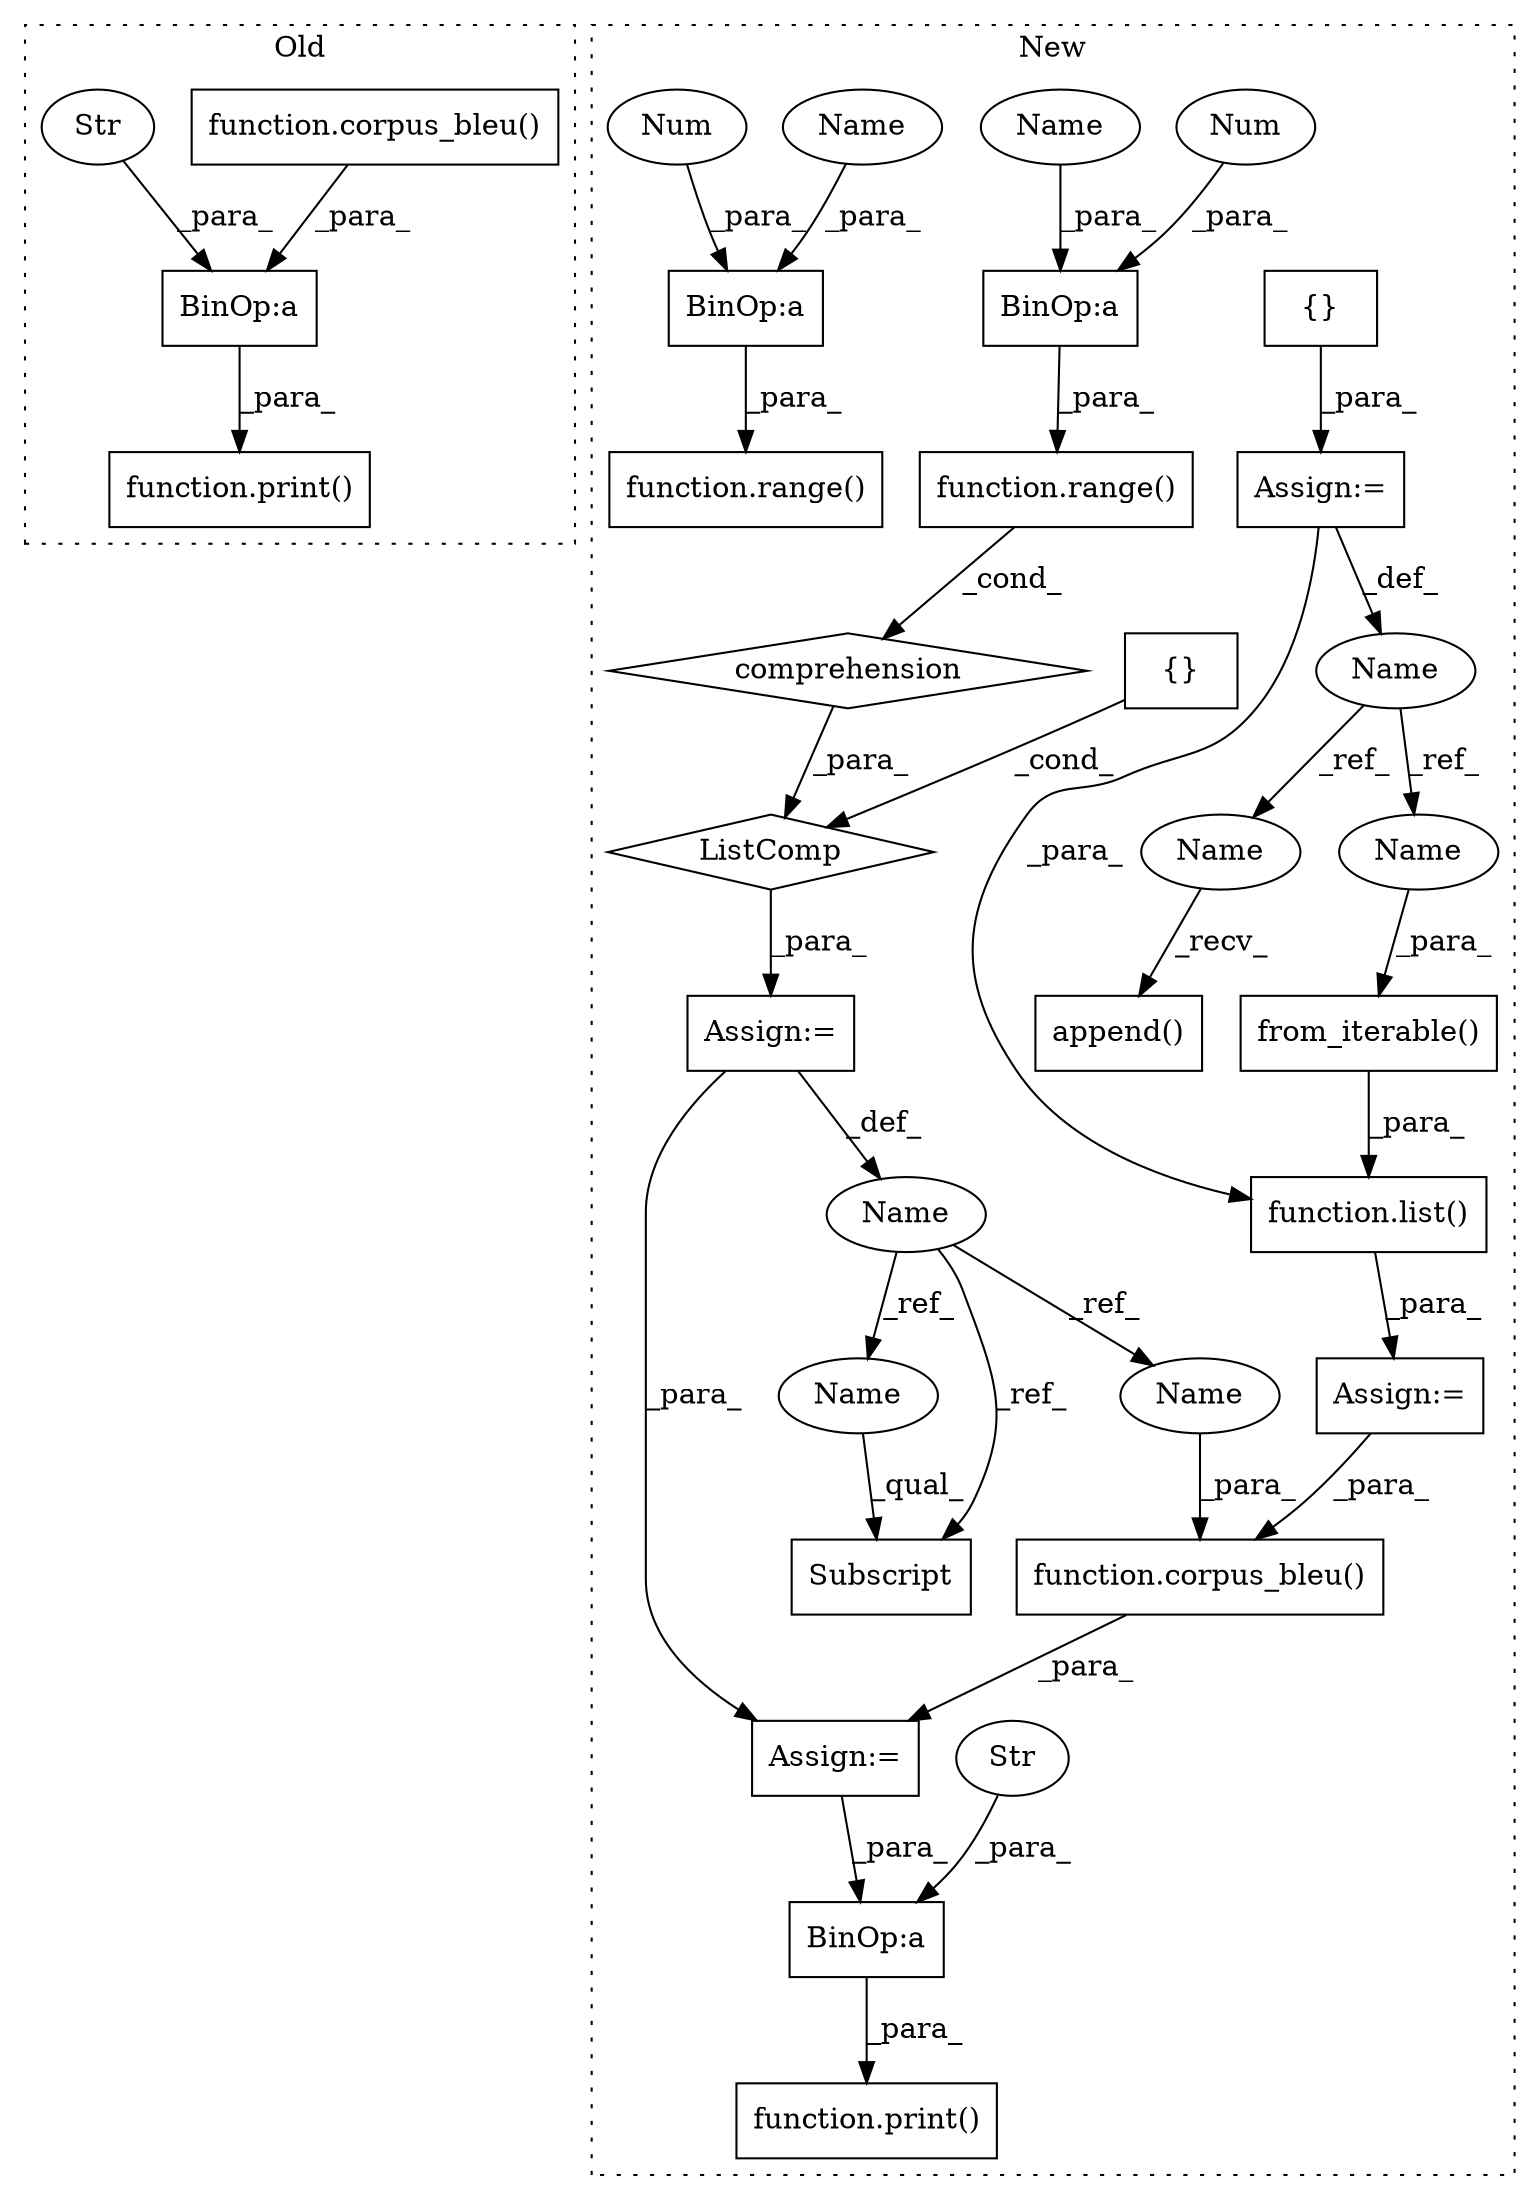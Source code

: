 digraph G {
subgraph cluster0 {
1 [label="function.corpus_bleu()" a="75" s="4287,4310" l="12,1" shape="box"];
3 [label="BinOp:a" a="82" s="4284" l="3" shape="box"];
5 [label="Str" a="66" s="4261" l="23" shape="ellipse"];
8 [label="function.print()" a="75" s="4255,4311" l="6,1" shape="box"];
label = "Old";
style="dotted";
}
subgraph cluster1 {
2 [label="append()" a="75" s="5081,5132" l="20,1" shape="box"];
4 [label="{}" a="59" s="5002,5002" l="2,1" shape="box"];
6 [label="function.print()" a="75" s="5362,5419" l="6,1" shape="box"];
7 [label="function.range()" a="75" s="5036,5047" l="6,1" shape="box"];
9 [label="Name" a="87" s="4987" l="12" shape="ellipse"];
10 [label="from_iterable()" a="75" s="5273,5305" l="20,1" shape="box"];
11 [label="function.corpus_bleu()" a="75" s="5319,5356" l="12,1" shape="box"];
12 [label="BinOp:a" a="82" s="5412" l="3" shape="box"];
13 [label="Str" a="66" s="5368" l="44" shape="ellipse"];
14 [label="BinOp:a" a="82" s="5043" l="3" shape="box"];
15 [label="Num" a="76" s="5046" l="1" shape="ellipse"];
16 [label="{}" a="59" s="5024,5024" l="2,1" shape="box"];
17 [label="BinOp:a" a="82" s="5195" l="3" shape="box"];
18 [label="function.range()" a="75" s="5188,5199" l="6,1" shape="box"];
19 [label="ListComp" a="106" s="5023" l="26" shape="diamond"];
20 [label="function.list()" a="75" s="5268,5306" l="5,1" shape="box"];
21 [label="Num" a="76" s="5198" l="1" shape="ellipse"];
22 [label="comprehension" a="45" s="5027" l="3" shape="diamond"];
23 [label="Name" a="87" s="5009" l="11" shape="ellipse"];
24 [label="Subscript" a="63" s="5214,0" l="14,0" shape="box"];
25 [label="Assign:=" a="68" s="5316" l="3" shape="box"];
26 [label="Assign:=" a="68" s="5265" l="3" shape="box"];
27 [label="Assign:=" a="68" s="5020" l="3" shape="box"];
28 [label="Assign:=" a="68" s="4999" l="3" shape="box"];
29 [label="Name" a="87" s="5081" l="12" shape="ellipse"];
30 [label="Name" a="87" s="5293" l="12" shape="ellipse"];
31 [label="Name" a="87" s="5194" l="1" shape="ellipse"];
32 [label="Name" a="87" s="5042" l="1" shape="ellipse"];
33 [label="Name" a="87" s="5214" l="11" shape="ellipse"];
34 [label="Name" a="87" s="5345" l="11" shape="ellipse"];
label = "New";
style="dotted";
}
1 -> 3 [label="_para_"];
3 -> 8 [label="_para_"];
4 -> 28 [label="_para_"];
5 -> 3 [label="_para_"];
7 -> 22 [label="_cond_"];
9 -> 29 [label="_ref_"];
9 -> 30 [label="_ref_"];
10 -> 20 [label="_para_"];
11 -> 25 [label="_para_"];
12 -> 6 [label="_para_"];
13 -> 12 [label="_para_"];
14 -> 7 [label="_para_"];
15 -> 14 [label="_para_"];
16 -> 19 [label="_cond_"];
17 -> 18 [label="_para_"];
19 -> 27 [label="_para_"];
20 -> 26 [label="_para_"];
21 -> 17 [label="_para_"];
22 -> 19 [label="_para_"];
23 -> 33 [label="_ref_"];
23 -> 24 [label="_ref_"];
23 -> 34 [label="_ref_"];
25 -> 12 [label="_para_"];
26 -> 11 [label="_para_"];
27 -> 23 [label="_def_"];
27 -> 25 [label="_para_"];
28 -> 20 [label="_para_"];
28 -> 9 [label="_def_"];
29 -> 2 [label="_recv_"];
30 -> 10 [label="_para_"];
31 -> 17 [label="_para_"];
32 -> 14 [label="_para_"];
33 -> 24 [label="_qual_"];
34 -> 11 [label="_para_"];
}